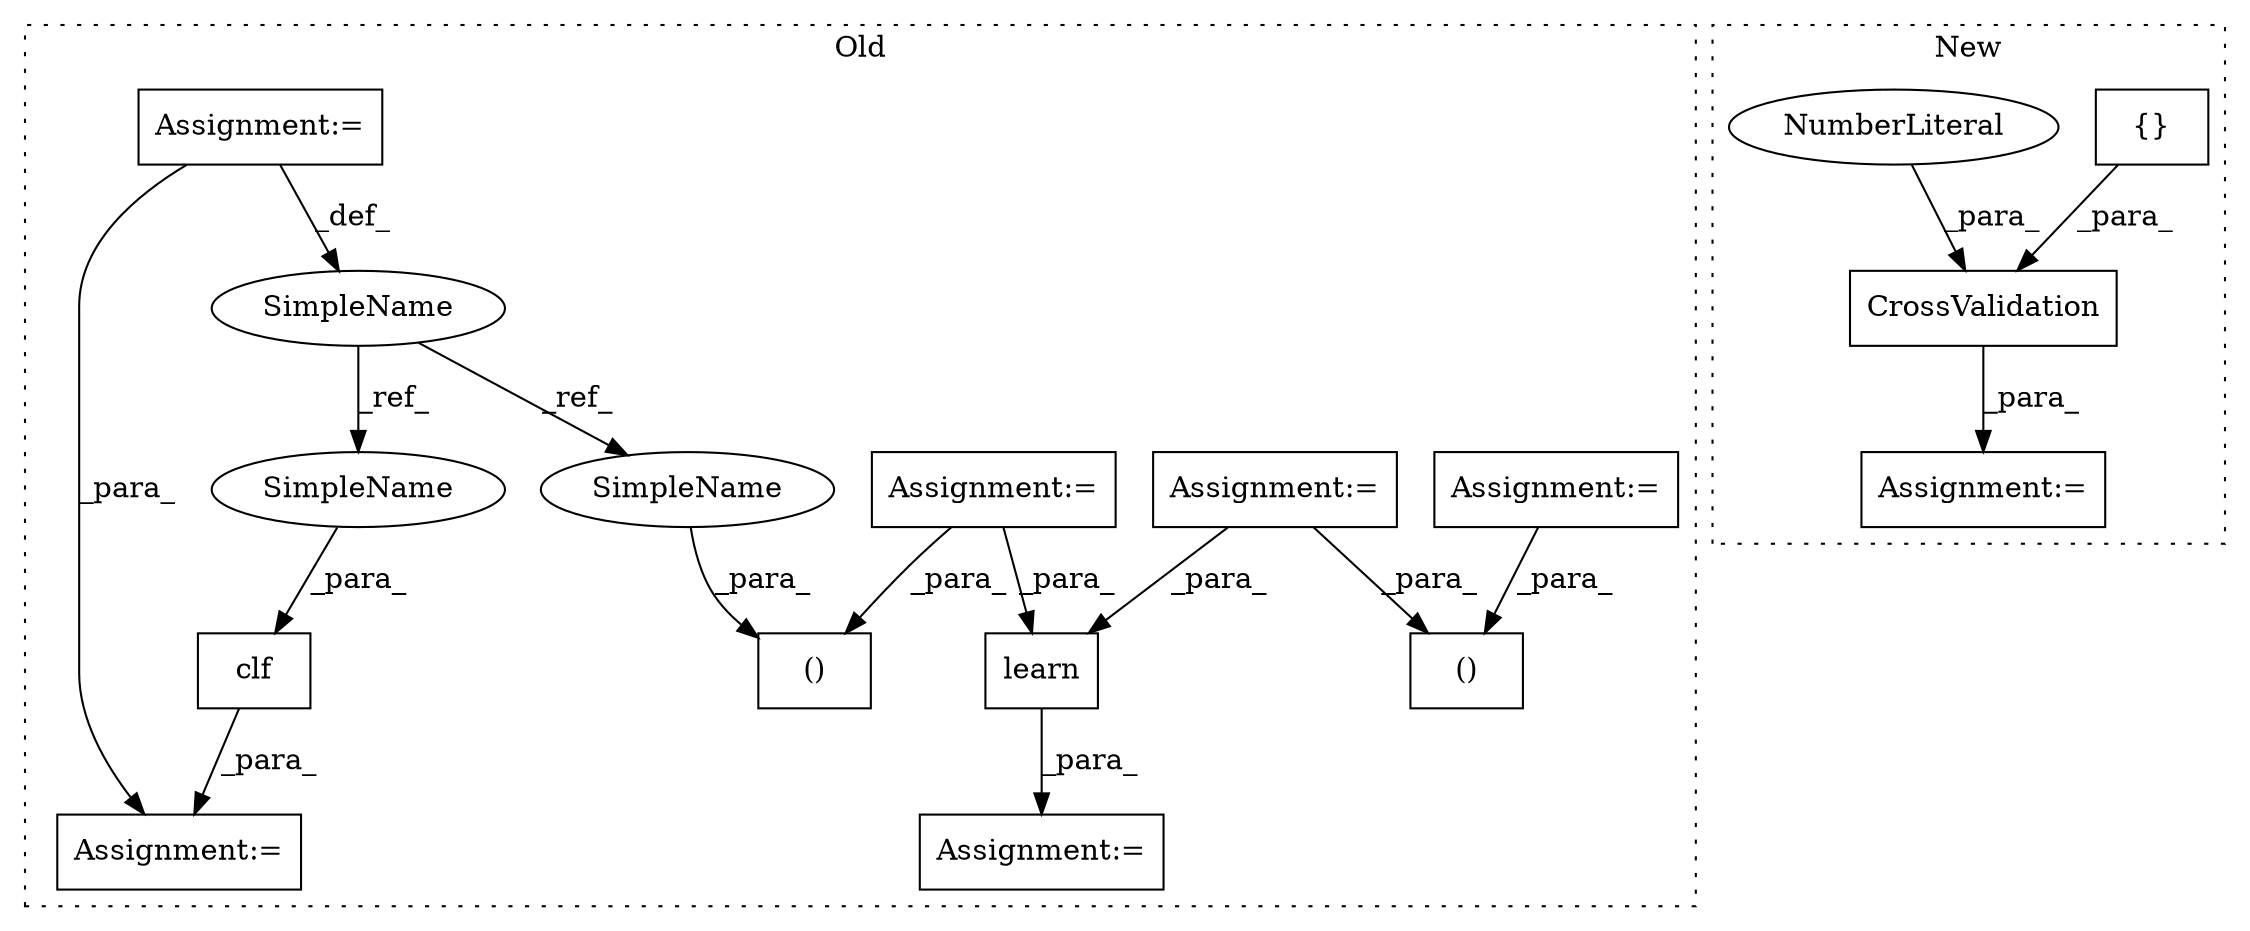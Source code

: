 digraph G {
subgraph cluster0 {
1 [label="()" a="106" s="1564" l="17" shape="box"];
5 [label="Assignment:=" a="7" s="1151" l="2" shape="box"];
6 [label="learn" a="32" s="1728,1736" l="6,1" shape="box"];
7 [label="Assignment:=" a="7" s="1186" l="2" shape="box"];
9 [label="Assignment:=" a="7" s="1727" l="1" shape="box"];
10 [label="Assignment:=" a="7" s="1174" l="2" shape="box"];
11 [label="()" a="106" s="1518" l="17" shape="box"];
12 [label="SimpleName" a="42" s="1198" l="2" shape="ellipse"];
13 [label="clf" a="32" s="1746,1752" l="4,1" shape="box"];
14 [label="Assignment:=" a="7" s="1745" l="1" shape="box"];
15 [label="Assignment:=" a="7" s="1198" l="2" shape="box"];
16 [label="SimpleName" a="42" s="1533" l="2" shape="ellipse"];
17 [label="SimpleName" a="42" s="1750" l="2" shape="ellipse"];
label = "Old";
style="dotted";
}
subgraph cluster1 {
2 [label="CrossValidation" a="32" s="1612,1653" l="16,1" shape="box"];
3 [label="{}" a="4" s="1643,1649" l="1,1" shape="box"];
4 [label="NumberLiteral" a="34" s="1651" l="2" shape="ellipse"];
8 [label="Assignment:=" a="7" s="1603" l="1" shape="box"];
label = "New";
style="dotted";
}
2 -> 8 [label="_para_"];
3 -> 2 [label="_para_"];
4 -> 2 [label="_para_"];
5 -> 1 [label="_para_"];
5 -> 6 [label="_para_"];
6 -> 9 [label="_para_"];
7 -> 1 [label="_para_"];
10 -> 6 [label="_para_"];
10 -> 11 [label="_para_"];
12 -> 16 [label="_ref_"];
12 -> 17 [label="_ref_"];
13 -> 14 [label="_para_"];
15 -> 14 [label="_para_"];
15 -> 12 [label="_def_"];
16 -> 11 [label="_para_"];
17 -> 13 [label="_para_"];
}
